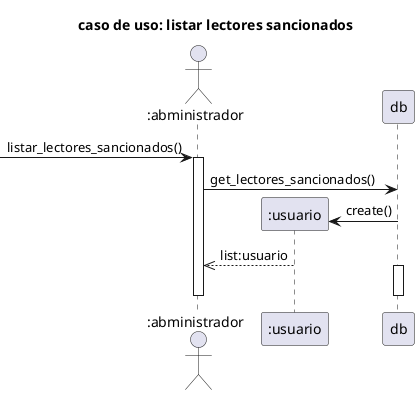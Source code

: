 @startuml
title caso de uso: listar lectores sancionados
actor ":abministrador" as a
 

-> a: listar_lectores_sancionados()
activate a
a->db:get_lectores_sancionados()
  create ":usuario" as u
  db->u: create()
a<<--u:list:usuario
database "base de datos" as db 

activate db
deactivate db

deactivate a

@enduml
' u -> s:iniciarSesion(correo,contraseña)
' activate s
' u -> s:el usuario presiona boton de ver lectores sancionados
' u -> s:LisarLectoresSacionados()
' activate s
' s -> db:select * from lectores where sancionado = true
' activate db
' deactivate db
' group hay lectores sancionados
' s -> s:retornar lista de lectores sancionados
' note right of u
'  se muestra en la interfaz grafica e puede
' desplazarse usando el scroll del mouse

' end note
' else no hay lectores sancionados
' s -> s:retornar mensaje de que no hay lectores sancionados
' s->s: cerrar mensaje despues de 5 segundos
' end
' deactivate s


